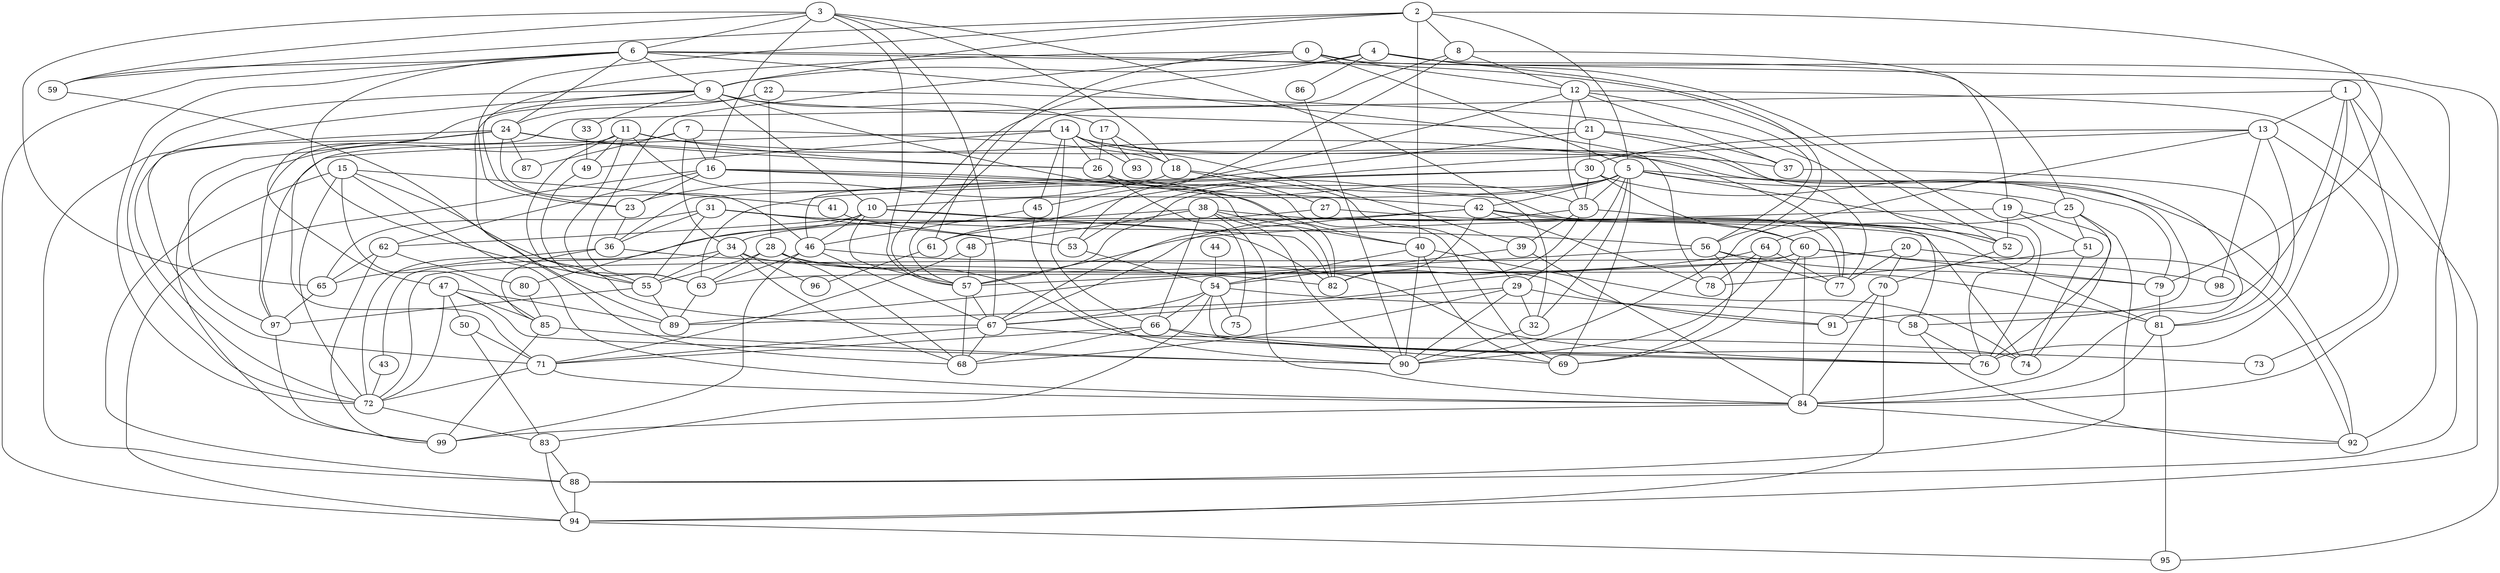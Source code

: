 strict graph "gnp_random_graph(100,0.06)" {
0;
1;
2;
3;
4;
5;
6;
7;
8;
9;
10;
11;
12;
13;
14;
15;
16;
17;
18;
19;
20;
21;
22;
23;
24;
25;
26;
27;
28;
29;
30;
31;
32;
33;
34;
35;
36;
37;
38;
39;
40;
41;
42;
43;
44;
45;
46;
47;
48;
49;
50;
51;
52;
53;
54;
55;
56;
57;
58;
59;
60;
61;
62;
63;
64;
65;
66;
67;
68;
69;
70;
71;
72;
73;
74;
75;
76;
77;
78;
79;
80;
81;
82;
83;
84;
85;
86;
87;
88;
89;
90;
91;
92;
93;
94;
95;
96;
97;
98;
99;
0 -- 5  [is_available=True, prob="0.729544756596"];
0 -- 12  [is_available=True, prob="1.0"];
0 -- 23  [is_available=True, prob="0.789026523415"];
0 -- 63  [is_available=True, prob="0.362721364375"];
0 -- 61  [is_available=True, prob="0.358830883712"];
0 -- 95  [is_available=True, prob="0.298833208586"];
1 -- 97  [is_available=True, prob="0.524121128371"];
1 -- 76  [is_available=True, prob="0.367683234277"];
1 -- 13  [is_available=True, prob="0.770413226209"];
1 -- 84  [is_available=True, prob="0.946352886502"];
1 -- 88  [is_available=True, prob="0.535858255081"];
1 -- 91  [is_available=True, prob="1.0"];
2 -- 5  [is_available=True, prob="0.13311563809"];
2 -- 8  [is_available=True, prob="1.0"];
2 -- 9  [is_available=True, prob="1.0"];
2 -- 79  [is_available=True, prob="1.0"];
2 -- 40  [is_available=True, prob="0.688856621521"];
2 -- 23  [is_available=True, prob="0.010277021067"];
2 -- 59  [is_available=True, prob="0.707737287089"];
3 -- 32  [is_available=True, prob="1.0"];
3 -- 65  [is_available=True, prob="1.0"];
3 -- 67  [is_available=True, prob="0.311871666741"];
3 -- 6  [is_available=True, prob="0.539303459444"];
3 -- 16  [is_available=True, prob="0.744480505638"];
3 -- 18  [is_available=True, prob="0.462521542495"];
3 -- 57  [is_available=True, prob="0.322201182815"];
3 -- 59  [is_available=True, prob="0.743379028977"];
4 -- 9  [is_available=True, prob="0.658271753172"];
4 -- 76  [is_available=True, prob="0.184560274338"];
4 -- 86  [is_available=True, prob="1.0"];
4 -- 25  [is_available=True, prob="0.954406951086"];
4 -- 56  [is_available=True, prob="0.891403291363"];
4 -- 57  [is_available=True, prob="0.875262736465"];
5 -- 32  [is_available=True, prob="1.0"];
5 -- 35  [is_available=True, prob="0.671222037555"];
5 -- 69  [is_available=True, prob="0.634298935399"];
5 -- 10  [is_available=True, prob="0.819555663475"];
5 -- 76  [is_available=True, prob="1.0"];
5 -- 42  [is_available=True, prob="0.319702953473"];
5 -- 53  [is_available=True, prob="0.328938364247"];
5 -- 57  [is_available=True, prob="0.843769243569"];
5 -- 25  [is_available=True, prob="0.0772984881365"];
5 -- 92  [is_available=True, prob="1.0"];
5 -- 29  [is_available=True, prob="0.324291570919"];
6 -- 72  [is_available=True, prob="0.551596583027"];
6 -- 9  [is_available=True, prob="0.239193793695"];
6 -- 78  [is_available=True, prob="0.607715108973"];
6 -- 52  [is_available=True, prob="0.441158879681"];
6 -- 55  [is_available=True, prob="0.529528234473"];
6 -- 24  [is_available=True, prob="0.198768833715"];
6 -- 59  [is_available=True, prob="0.388945690742"];
6 -- 92  [is_available=True, prob="1.0"];
6 -- 94  [is_available=True, prob="0.195783100203"];
7 -- 16  [is_available=True, prob="0.583099580822"];
7 -- 18  [is_available=True, prob="0.957059516277"];
7 -- 87  [is_available=True, prob="0.993342942856"];
7 -- 34  [is_available=True, prob="0.827472626621"];
7 -- 71  [is_available=True, prob="0.188309418225"];
8 -- 57  [is_available=True, prob="0.866176841138"];
8 -- 19  [is_available=True, prob="1.0"];
8 -- 12  [is_available=True, prob="1.0"];
8 -- 53  [is_available=True, prob="0.306648551246"];
9 -- 33  [is_available=True, prob="0.962803166629"];
9 -- 71  [is_available=True, prob="0.850471329742"];
9 -- 72  [is_available=True, prob="1.0"];
9 -- 10  [is_available=True, prob="0.310508243656"];
9 -- 47  [is_available=True, prob="0.350161350027"];
9 -- 17  [is_available=True, prob="0.31661551105"];
9 -- 82  [is_available=True, prob="0.555547694708"];
9 -- 21  [is_available=True, prob="1.0"];
10 -- 74  [is_available=True, prob="1.0"];
10 -- 46  [is_available=True, prob="0.233345657476"];
10 -- 80  [is_available=True, prob="0.377992115378"];
10 -- 82  [is_available=True, prob="0.346403066472"];
10 -- 57  [is_available=True, prob="0.617514134217"];
10 -- 62  [is_available=True, prob="1.0"];
11 -- 99  [is_available=True, prob="1.0"];
11 -- 37  [is_available=True, prob="0.328616678611"];
11 -- 49  [is_available=True, prob="0.342247732145"];
11 -- 82  [is_available=True, prob="1.0"];
11 -- 55  [is_available=True, prob="0.705650279334"];
11 -- 26  [is_available=True, prob="1.0"];
11 -- 63  [is_available=True, prob="0.545296971233"];
12 -- 35  [is_available=True, prob="0.492156092567"];
12 -- 37  [is_available=True, prob="1.0"];
12 -- 45  [is_available=True, prob="0.996776564703"];
12 -- 21  [is_available=True, prob="0.0292553646743"];
12 -- 56  [is_available=True, prob="0.595655803331"];
12 -- 94  [is_available=True, prob="1.0"];
13 -- 98  [is_available=True, prob="0.721939769171"];
13 -- 73  [is_available=True, prob="0.829975686091"];
13 -- 81  [is_available=True, prob="0.651177137729"];
13 -- 90  [is_available=True, prob="0.365230663312"];
13 -- 61  [is_available=True, prob="0.839069581999"];
13 -- 30  [is_available=True, prob="0.308166103324"];
14 -- 97  [is_available=True, prob="0.298820006686"];
14 -- 66  [is_available=True, prob="0.91103732712"];
14 -- 39  [is_available=True, prob="1.0"];
14 -- 45  [is_available=True, prob="0.998852586622"];
14 -- 77  [is_available=True, prob="0.250418778317"];
14 -- 49  [is_available=True, prob="0.717434970511"];
14 -- 84  [is_available=True, prob="1.0"];
14 -- 26  [is_available=True, prob="0.713689922353"];
14 -- 93  [is_available=True, prob="0.405036649811"];
15 -- 67  [is_available=True, prob="0.604040756927"];
15 -- 72  [is_available=True, prob="1.0"];
15 -- 41  [is_available=True, prob="0.271891839105"];
15 -- 84  [is_available=True, prob="1.0"];
15 -- 85  [is_available=True, prob="1.0"];
15 -- 88  [is_available=True, prob="0.415018835114"];
16 -- 40  [is_available=True, prob="0.552620819036"];
16 -- 42  [is_available=True, prob="0.664834574722"];
16 -- 77  [is_available=True, prob="0.373059039573"];
16 -- 94  [is_available=True, prob="0.503573067163"];
16 -- 23  [is_available=True, prob="0.885555506959"];
16 -- 62  [is_available=True, prob="0.990182985683"];
17 -- 18  [is_available=True, prob="0.217169922908"];
17 -- 26  [is_available=True, prob="0.912390503388"];
17 -- 93  [is_available=True, prob="1.0"];
18 -- 23  [is_available=True, prob="1.0"];
18 -- 27  [is_available=True, prob="1.0"];
18 -- 29  [is_available=True, prob="1.0"];
19 -- 57  [is_available=True, prob="1.0"];
19 -- 74  [is_available=True, prob="1.0"];
19 -- 51  [is_available=True, prob="0.419838336447"];
19 -- 52  [is_available=True, prob="0.0277968250847"];
20 -- 89  [is_available=True, prob="1.0"];
20 -- 92  [is_available=True, prob="0.906298909664"];
20 -- 77  [is_available=True, prob="1.0"];
20 -- 70  [is_available=True, prob="1.0"];
21 -- 37  [is_available=True, prob="0.113767013525"];
21 -- 77  [is_available=True, prob="0.582652437879"];
21 -- 46  [is_available=True, prob="0.917367190866"];
21 -- 30  [is_available=True, prob="0.367064013715"];
22 -- 24  [is_available=True, prob="0.73755950152"];
22 -- 52  [is_available=True, prob="1.0"];
22 -- 28  [is_available=True, prob="0.415139374265"];
22 -- 68  [is_available=True, prob="1.0"];
23 -- 36  [is_available=True, prob="1.0"];
24 -- 97  [is_available=True, prob="0.622203669373"];
24 -- 72  [is_available=True, prob="0.609081927709"];
24 -- 46  [is_available=True, prob="0.985476756891"];
24 -- 87  [is_available=True, prob="0.0109137373761"];
24 -- 88  [is_available=True, prob="1.0"];
24 -- 58  [is_available=True, prob="0.706792158341"];
24 -- 26  [is_available=True, prob="0.814744896488"];
25 -- 64  [is_available=True, prob="0.224586035012"];
25 -- 76  [is_available=True, prob="0.853899900825"];
25 -- 51  [is_available=True, prob="0.411398934179"];
25 -- 88  [is_available=True, prob="1.0"];
26 -- 35  [is_available=True, prob="0.711123180531"];
26 -- 69  [is_available=True, prob="1.0"];
26 -- 75  [is_available=True, prob="0.837665036874"];
27 -- 52  [is_available=True, prob="1.0"];
27 -- 34  [is_available=True, prob="0.853464161062"];
28 -- 68  [is_available=True, prob="0.499796051843"];
28 -- 76  [is_available=True, prob="1.0"];
28 -- 55  [is_available=True, prob="0.655373091821"];
28 -- 91  [is_available=True, prob="0.254057466822"];
28 -- 63  [is_available=True, prob="0.496101119152"];
29 -- 32  [is_available=True, prob="0.724648110547"];
29 -- 67  [is_available=True, prob="0.360564312019"];
29 -- 68  [is_available=True, prob="0.573089781185"];
29 -- 90  [is_available=True, prob="1.0"];
29 -- 91  [is_available=True, prob="1.0"];
30 -- 35  [is_available=True, prob="0.918847342189"];
30 -- 36  [is_available=True, prob="0.193494607412"];
30 -- 79  [is_available=True, prob="0.0455485695747"];
30 -- 60  [is_available=True, prob="0.665591095205"];
30 -- 63  [is_available=True, prob="0.588069341014"];
31 -- 65  [is_available=True, prob="1.0"];
31 -- 36  [is_available=True, prob="0.976187637269"];
31 -- 82  [is_available=True, prob="0.959741324205"];
31 -- 53  [is_available=True, prob="0.325914608222"];
31 -- 55  [is_available=True, prob="1.0"];
31 -- 56  [is_available=True, prob="1.0"];
32 -- 90  [is_available=True, prob="0.362797358307"];
33 -- 49  [is_available=True, prob="0.606254418443"];
34 -- 96  [is_available=True, prob="1.0"];
34 -- 68  [is_available=True, prob="0.720380044539"];
34 -- 43  [is_available=True, prob="0.980576799362"];
34 -- 81  [is_available=True, prob="1.0"];
34 -- 55  [is_available=True, prob="1.0"];
35 -- 67  [is_available=True, prob="0.139534903907"];
35 -- 39  [is_available=True, prob="0.251110944722"];
35 -- 82  [is_available=True, prob="0.986519070274"];
35 -- 58  [is_available=True, prob="0.793525963144"];
36 -- 65  [is_available=True, prob="0.0881121575908"];
36 -- 82  [is_available=True, prob="0.838584570722"];
36 -- 85  [is_available=True, prob="0.721224245702"];
37 -- 81  [is_available=True, prob="1.0"];
38 -- 66  [is_available=True, prob="0.400141238241"];
38 -- 81  [is_available=True, prob="0.345896939207"];
38 -- 40  [is_available=True, prob="0.0315574638085"];
38 -- 48  [is_available=True, prob="0.658819306927"];
38 -- 72  [is_available=True, prob="1.0"];
38 -- 84  [is_available=True, prob="0.72401184766"];
38 -- 90  [is_available=True, prob="0.249466976416"];
39 -- 84  [is_available=True, prob="0.622785055291"];
39 -- 54  [is_available=True, prob="0.947878894499"];
40 -- 69  [is_available=True, prob="0.308530914326"];
40 -- 74  [is_available=True, prob="0.692745087182"];
40 -- 54  [is_available=True, prob="1.0"];
40 -- 90  [is_available=True, prob="0.0366554225422"];
41 -- 53  [is_available=True, prob="0.779446066627"];
42 -- 67  [is_available=True, prob="0.140701014622"];
42 -- 78  [is_available=True, prob="0.973904588722"];
42 -- 82  [is_available=True, prob="0.096665693355"];
42 -- 52  [is_available=True, prob="1.0"];
42 -- 60  [is_available=True, prob="0.425576221452"];
42 -- 61  [is_available=True, prob="1.0"];
43 -- 72  [is_available=True, prob="1.0"];
44 -- 54  [is_available=True, prob="0.503741029126"];
45 -- 90  [is_available=True, prob="1.0"];
45 -- 46  [is_available=True, prob="1.0"];
46 -- 67  [is_available=True, prob="0.49226451687"];
46 -- 76  [is_available=True, prob="1.0"];
46 -- 99  [is_available=True, prob="1.0"];
46 -- 63  [is_available=True, prob="1.0"];
47 -- 72  [is_available=True, prob="0.588611489299"];
47 -- 50  [is_available=True, prob="0.857640813789"];
47 -- 85  [is_available=True, prob="0.763851025381"];
47 -- 89  [is_available=True, prob="0.689376204871"];
47 -- 90  [is_available=True, prob="0.941214913847"];
48 -- 57  [is_available=True, prob="0.0954567136072"];
48 -- 71  [is_available=True, prob="1.0"];
49 -- 55  [is_available=True, prob="1.0"];
50 -- 83  [is_available=True, prob="0.585034692143"];
50 -- 71  [is_available=True, prob="0.57575646211"];
51 -- 74  [is_available=True, prob="1.0"];
51 -- 78  [is_available=True, prob="0.568437200524"];
52 -- 70  [is_available=True, prob="0.526639685583"];
53 -- 54  [is_available=True, prob="0.898169360162"];
54 -- 66  [is_available=True, prob="1.0"];
54 -- 67  [is_available=True, prob="0.727062023746"];
54 -- 76  [is_available=True, prob="0.529312274702"];
54 -- 75  [is_available=True, prob="0.212171492037"];
54 -- 83  [is_available=True, prob="1.0"];
54 -- 58  [is_available=True, prob="0.157947005904"];
55 -- 97  [is_available=True, prob="0.188227913132"];
55 -- 89  [is_available=True, prob="0.238344987411"];
56 -- 69  [is_available=True, prob="0.63557527275"];
56 -- 77  [is_available=True, prob="0.688273910289"];
56 -- 79  [is_available=True, prob="1.0"];
56 -- 57  [is_available=True, prob="0.705029754554"];
57 -- 67  [is_available=True, prob="0.862923536824"];
57 -- 68  [is_available=True, prob="0.931939371503"];
58 -- 92  [is_available=True, prob="0.115257129013"];
58 -- 76  [is_available=True, prob="1.0"];
59 -- 89  [is_available=True, prob="0.736833505564"];
60 -- 98  [is_available=True, prob="0.759161700674"];
60 -- 69  [is_available=True, prob="0.114736704301"];
60 -- 72  [is_available=True, prob="0.733003147847"];
60 -- 79  [is_available=True, prob="0.708034964911"];
60 -- 84  [is_available=True, prob="0.726172310672"];
60 -- 63  [is_available=True, prob="1.0"];
61 -- 96  [is_available=True, prob="0.493549177932"];
62 -- 65  [is_available=True, prob="0.911765495111"];
62 -- 99  [is_available=True, prob="0.219278343612"];
62 -- 80  [is_available=True, prob="0.105213131445"];
63 -- 89  [is_available=True, prob="1.0"];
64 -- 90  [is_available=True, prob="1.0"];
64 -- 77  [is_available=True, prob="0.0623422078006"];
64 -- 78  [is_available=True, prob="1.0"];
64 -- 89  [is_available=True, prob="0.623311560734"];
65 -- 97  [is_available=True, prob="0.00387336262171"];
66 -- 68  [is_available=True, prob="0.709263742533"];
66 -- 69  [is_available=True, prob="0.147247915401"];
66 -- 71  [is_available=True, prob="0.769293336669"];
66 -- 73  [is_available=True, prob="0.902135164488"];
67 -- 68  [is_available=True, prob="0.481308295667"];
67 -- 71  [is_available=True, prob="0.458787446681"];
67 -- 74  [is_available=True, prob="0.883165520092"];
70 -- 84  [is_available=True, prob="0.458261327264"];
70 -- 91  [is_available=True, prob="0.439899866523"];
70 -- 94  [is_available=True, prob="0.0106015513354"];
71 -- 72  [is_available=True, prob="0.237784656262"];
71 -- 84  [is_available=True, prob="0.272458837618"];
72 -- 83  [is_available=True, prob="0.529426871849"];
79 -- 81  [is_available=True, prob="0.913457627053"];
80 -- 85  [is_available=True, prob="0.513636503662"];
81 -- 84  [is_available=True, prob="0.414413176014"];
81 -- 95  [is_available=True, prob="0.396582254384"];
83 -- 88  [is_available=True, prob="0.728008018911"];
83 -- 94  [is_available=True, prob="0.183421228985"];
84 -- 99  [is_available=True, prob="1.0"];
84 -- 92  [is_available=True, prob="1.0"];
85 -- 99  [is_available=True, prob="0.177643300545"];
85 -- 90  [is_available=True, prob="0.99268051395"];
86 -- 90  [is_available=True, prob="0.738239435278"];
88 -- 94  [is_available=True, prob="0.135687681727"];
94 -- 95  [is_available=True, prob="0.372357676239"];
97 -- 99  [is_available=True, prob="0.13906884396"];
}
